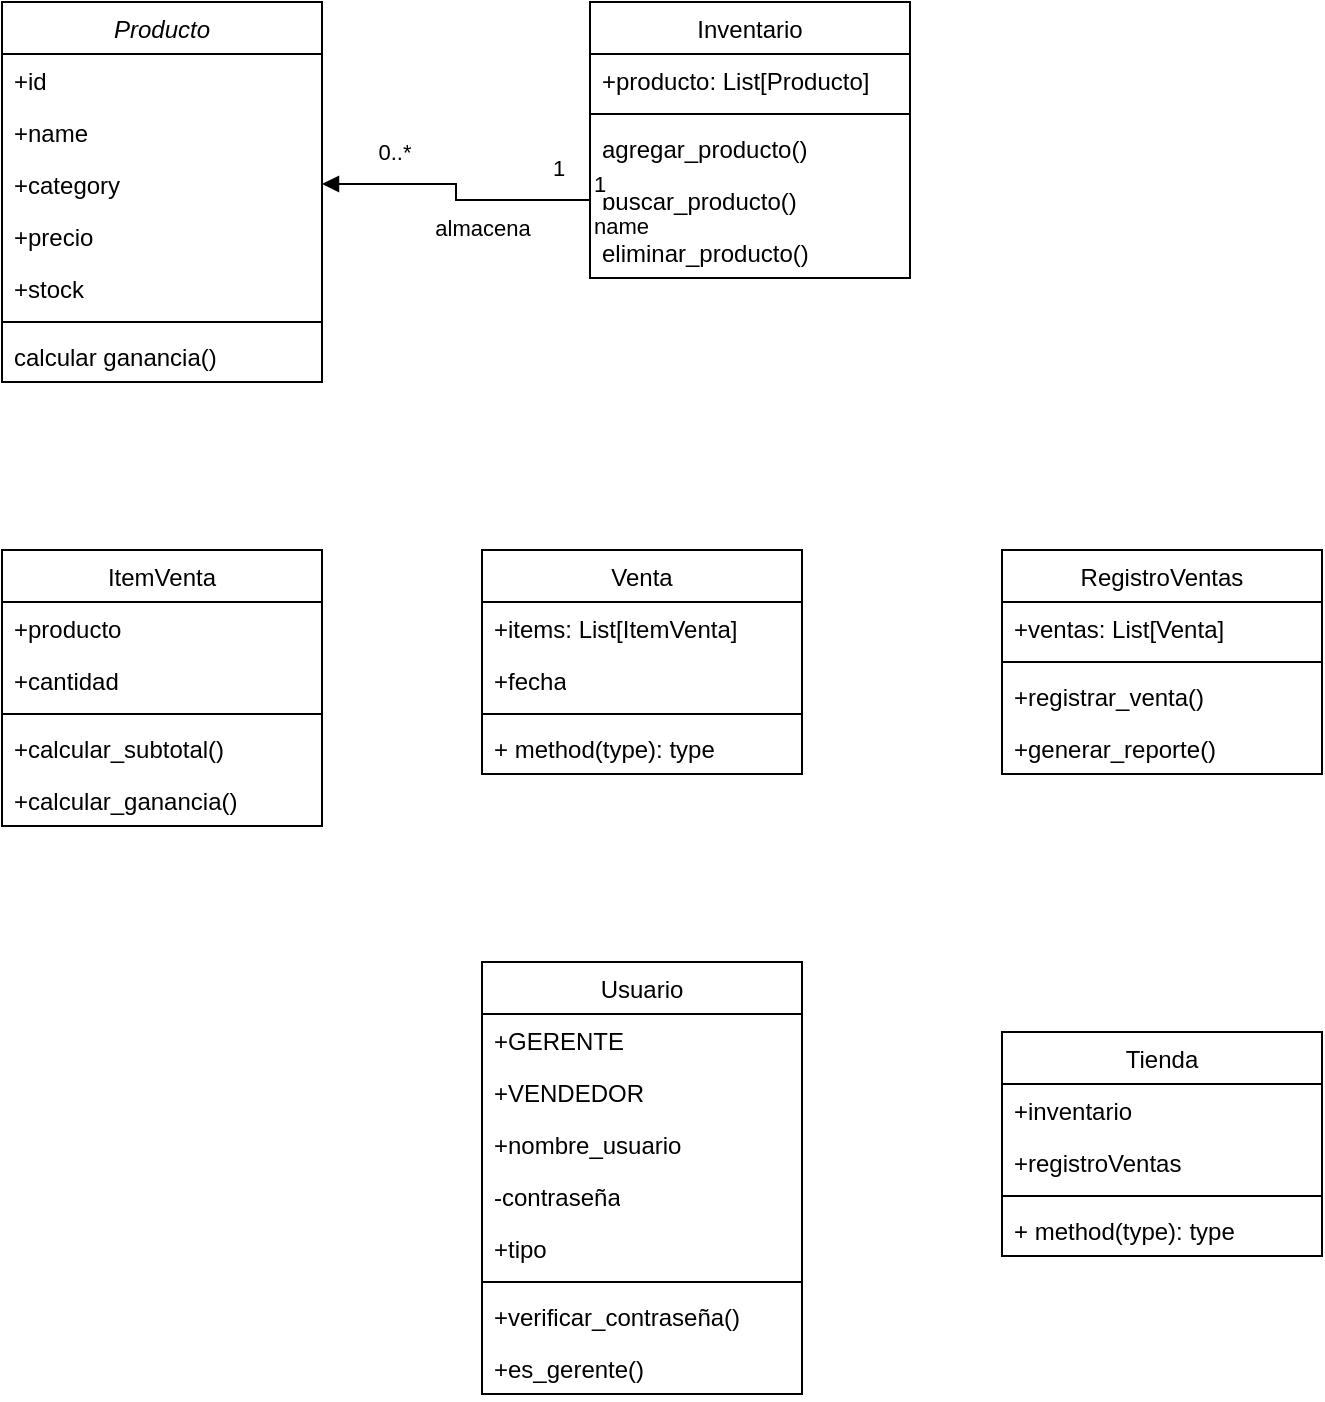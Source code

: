 <mxfile version="26.1.1">
  <diagram id="C5RBs43oDa-KdzZeNtuy" name="Page-1">
    <mxGraphModel dx="1290" dy="529" grid="1" gridSize="10" guides="1" tooltips="1" connect="1" arrows="1" fold="1" page="1" pageScale="1" pageWidth="827" pageHeight="1169" math="0" shadow="0">
      <root>
        <mxCell id="WIyWlLk6GJQsqaUBKTNV-0" />
        <mxCell id="WIyWlLk6GJQsqaUBKTNV-1" parent="WIyWlLk6GJQsqaUBKTNV-0" />
        <mxCell id="zkfFHV4jXpPFQw0GAbJ--0" value="Producto" style="swimlane;fontStyle=2;align=center;verticalAlign=top;childLayout=stackLayout;horizontal=1;startSize=26;horizontalStack=0;resizeParent=1;resizeLast=0;collapsible=1;marginBottom=0;rounded=0;shadow=0;strokeWidth=1;" parent="WIyWlLk6GJQsqaUBKTNV-1" vertex="1">
          <mxGeometry x="40" y="70" width="160" height="190" as="geometry">
            <mxRectangle x="230" y="140" width="160" height="26" as="alternateBounds" />
          </mxGeometry>
        </mxCell>
        <mxCell id="zkfFHV4jXpPFQw0GAbJ--1" value="+id" style="text;align=left;verticalAlign=top;spacingLeft=4;spacingRight=4;overflow=hidden;rotatable=0;points=[[0,0.5],[1,0.5]];portConstraint=eastwest;" parent="zkfFHV4jXpPFQw0GAbJ--0" vertex="1">
          <mxGeometry y="26" width="160" height="26" as="geometry" />
        </mxCell>
        <mxCell id="V5QL2VOQEloxnSJjcqb3-1" value="+name" style="text;align=left;verticalAlign=top;spacingLeft=4;spacingRight=4;overflow=hidden;rotatable=0;points=[[0,0.5],[1,0.5]];portConstraint=eastwest;" vertex="1" parent="zkfFHV4jXpPFQw0GAbJ--0">
          <mxGeometry y="52" width="160" height="26" as="geometry" />
        </mxCell>
        <mxCell id="zkfFHV4jXpPFQw0GAbJ--2" value="+category" style="text;align=left;verticalAlign=top;spacingLeft=4;spacingRight=4;overflow=hidden;rotatable=0;points=[[0,0.5],[1,0.5]];portConstraint=eastwest;rounded=0;shadow=0;html=0;" parent="zkfFHV4jXpPFQw0GAbJ--0" vertex="1">
          <mxGeometry y="78" width="160" height="26" as="geometry" />
        </mxCell>
        <mxCell id="zkfFHV4jXpPFQw0GAbJ--3" value="+precio" style="text;align=left;verticalAlign=top;spacingLeft=4;spacingRight=4;overflow=hidden;rotatable=0;points=[[0,0.5],[1,0.5]];portConstraint=eastwest;rounded=0;shadow=0;html=0;" parent="zkfFHV4jXpPFQw0GAbJ--0" vertex="1">
          <mxGeometry y="104" width="160" height="26" as="geometry" />
        </mxCell>
        <mxCell id="V5QL2VOQEloxnSJjcqb3-2" value="+stock" style="text;align=left;verticalAlign=top;spacingLeft=4;spacingRight=4;overflow=hidden;rotatable=0;points=[[0,0.5],[1,0.5]];portConstraint=eastwest;rounded=0;shadow=0;html=0;" vertex="1" parent="zkfFHV4jXpPFQw0GAbJ--0">
          <mxGeometry y="130" width="160" height="26" as="geometry" />
        </mxCell>
        <mxCell id="zkfFHV4jXpPFQw0GAbJ--4" value="" style="line;html=1;strokeWidth=1;align=left;verticalAlign=middle;spacingTop=-1;spacingLeft=3;spacingRight=3;rotatable=0;labelPosition=right;points=[];portConstraint=eastwest;" parent="zkfFHV4jXpPFQw0GAbJ--0" vertex="1">
          <mxGeometry y="156" width="160" height="8" as="geometry" />
        </mxCell>
        <mxCell id="zkfFHV4jXpPFQw0GAbJ--5" value="calcular ganancia()" style="text;align=left;verticalAlign=top;spacingLeft=4;spacingRight=4;overflow=hidden;rotatable=0;points=[[0,0.5],[1,0.5]];portConstraint=eastwest;" parent="zkfFHV4jXpPFQw0GAbJ--0" vertex="1">
          <mxGeometry y="164" width="160" height="26" as="geometry" />
        </mxCell>
        <mxCell id="V5QL2VOQEloxnSJjcqb3-3" value="&lt;span style=&quot;font-weight: 400;&quot;&gt;Inventario&lt;/span&gt;" style="swimlane;fontStyle=1;align=center;verticalAlign=top;childLayout=stackLayout;horizontal=1;startSize=26;horizontalStack=0;resizeParent=1;resizeParentMax=0;resizeLast=0;collapsible=1;marginBottom=0;whiteSpace=wrap;html=1;" vertex="1" parent="WIyWlLk6GJQsqaUBKTNV-1">
          <mxGeometry x="334" y="70" width="160" height="138" as="geometry" />
        </mxCell>
        <mxCell id="V5QL2VOQEloxnSJjcqb3-4" value="+producto: List[Producto]" style="text;strokeColor=none;fillColor=none;align=left;verticalAlign=top;spacingLeft=4;spacingRight=4;overflow=hidden;rotatable=0;points=[[0,0.5],[1,0.5]];portConstraint=eastwest;whiteSpace=wrap;html=1;" vertex="1" parent="V5QL2VOQEloxnSJjcqb3-3">
          <mxGeometry y="26" width="160" height="26" as="geometry" />
        </mxCell>
        <mxCell id="V5QL2VOQEloxnSJjcqb3-5" value="" style="line;strokeWidth=1;fillColor=none;align=left;verticalAlign=middle;spacingTop=-1;spacingLeft=3;spacingRight=3;rotatable=0;labelPosition=right;points=[];portConstraint=eastwest;strokeColor=inherit;" vertex="1" parent="V5QL2VOQEloxnSJjcqb3-3">
          <mxGeometry y="52" width="160" height="8" as="geometry" />
        </mxCell>
        <mxCell id="V5QL2VOQEloxnSJjcqb3-6" value="agregar_producto()" style="text;strokeColor=none;fillColor=none;align=left;verticalAlign=top;spacingLeft=4;spacingRight=4;overflow=hidden;rotatable=0;points=[[0,0.5],[1,0.5]];portConstraint=eastwest;whiteSpace=wrap;html=1;" vertex="1" parent="V5QL2VOQEloxnSJjcqb3-3">
          <mxGeometry y="60" width="160" height="26" as="geometry" />
        </mxCell>
        <mxCell id="V5QL2VOQEloxnSJjcqb3-7" value="buscar_producto()" style="text;strokeColor=none;fillColor=none;align=left;verticalAlign=top;spacingLeft=4;spacingRight=4;overflow=hidden;rotatable=0;points=[[0,0.5],[1,0.5]];portConstraint=eastwest;whiteSpace=wrap;html=1;" vertex="1" parent="V5QL2VOQEloxnSJjcqb3-3">
          <mxGeometry y="86" width="160" height="26" as="geometry" />
        </mxCell>
        <mxCell id="V5QL2VOQEloxnSJjcqb3-8" value="eliminar_producto()" style="text;strokeColor=none;fillColor=none;align=left;verticalAlign=top;spacingLeft=4;spacingRight=4;overflow=hidden;rotatable=0;points=[[0,0.5],[1,0.5]];portConstraint=eastwest;whiteSpace=wrap;html=1;" vertex="1" parent="V5QL2VOQEloxnSJjcqb3-3">
          <mxGeometry y="112" width="160" height="26" as="geometry" />
        </mxCell>
        <mxCell id="V5QL2VOQEloxnSJjcqb3-9" value="name" style="endArrow=block;endFill=1;html=1;edgeStyle=orthogonalEdgeStyle;align=left;verticalAlign=top;rounded=0;exitX=0;exitY=0.5;exitDx=0;exitDy=0;entryX=1;entryY=0.5;entryDx=0;entryDy=0;" edge="1" parent="WIyWlLk6GJQsqaUBKTNV-1" source="V5QL2VOQEloxnSJjcqb3-7" target="zkfFHV4jXpPFQw0GAbJ--2">
          <mxGeometry x="-1" relative="1" as="geometry">
            <mxPoint x="480" y="196" as="sourcePoint" />
            <mxPoint x="380" y="196" as="targetPoint" />
          </mxGeometry>
        </mxCell>
        <mxCell id="V5QL2VOQEloxnSJjcqb3-10" value="1" style="edgeLabel;resizable=0;html=1;align=left;verticalAlign=bottom;" connectable="0" vertex="1" parent="V5QL2VOQEloxnSJjcqb3-9">
          <mxGeometry x="-1" relative="1" as="geometry" />
        </mxCell>
        <mxCell id="V5QL2VOQEloxnSJjcqb3-11" value="almacena" style="edgeLabel;html=1;align=center;verticalAlign=middle;resizable=0;points=[];" vertex="1" connectable="0" parent="V5QL2VOQEloxnSJjcqb3-9">
          <mxGeometry x="-0.232" y="-3" relative="1" as="geometry">
            <mxPoint y="17" as="offset" />
          </mxGeometry>
        </mxCell>
        <mxCell id="V5QL2VOQEloxnSJjcqb3-12" value="0..*" style="edgeLabel;html=1;align=center;verticalAlign=middle;resizable=0;points=[];" vertex="1" connectable="0" parent="V5QL2VOQEloxnSJjcqb3-9">
          <mxGeometry x="0.248" y="-4" relative="1" as="geometry">
            <mxPoint x="-18" y="-12" as="offset" />
          </mxGeometry>
        </mxCell>
        <mxCell id="V5QL2VOQEloxnSJjcqb3-13" value="1" style="edgeLabel;html=1;align=center;verticalAlign=middle;resizable=0;points=[];" vertex="1" connectable="0" parent="V5QL2VOQEloxnSJjcqb3-9">
          <mxGeometry x="-0.712" y="-1" relative="1" as="geometry">
            <mxPoint x="4" y="-15" as="offset" />
          </mxGeometry>
        </mxCell>
        <mxCell id="V5QL2VOQEloxnSJjcqb3-14" value="&lt;span style=&quot;font-weight: normal;&quot;&gt;ItemVenta&lt;/span&gt;" style="swimlane;fontStyle=1;align=center;verticalAlign=top;childLayout=stackLayout;horizontal=1;startSize=26;horizontalStack=0;resizeParent=1;resizeParentMax=0;resizeLast=0;collapsible=1;marginBottom=0;whiteSpace=wrap;html=1;" vertex="1" parent="WIyWlLk6GJQsqaUBKTNV-1">
          <mxGeometry x="40" y="344" width="160" height="138" as="geometry" />
        </mxCell>
        <mxCell id="V5QL2VOQEloxnSJjcqb3-15" value="+producto" style="text;strokeColor=none;fillColor=none;align=left;verticalAlign=top;spacingLeft=4;spacingRight=4;overflow=hidden;rotatable=0;points=[[0,0.5],[1,0.5]];portConstraint=eastwest;whiteSpace=wrap;html=1;" vertex="1" parent="V5QL2VOQEloxnSJjcqb3-14">
          <mxGeometry y="26" width="160" height="26" as="geometry" />
        </mxCell>
        <mxCell id="V5QL2VOQEloxnSJjcqb3-18" value="+cantidad" style="text;strokeColor=none;fillColor=none;align=left;verticalAlign=top;spacingLeft=4;spacingRight=4;overflow=hidden;rotatable=0;points=[[0,0.5],[1,0.5]];portConstraint=eastwest;whiteSpace=wrap;html=1;" vertex="1" parent="V5QL2VOQEloxnSJjcqb3-14">
          <mxGeometry y="52" width="160" height="26" as="geometry" />
        </mxCell>
        <mxCell id="V5QL2VOQEloxnSJjcqb3-16" value="" style="line;strokeWidth=1;fillColor=none;align=left;verticalAlign=middle;spacingTop=-1;spacingLeft=3;spacingRight=3;rotatable=0;labelPosition=right;points=[];portConstraint=eastwest;strokeColor=inherit;" vertex="1" parent="V5QL2VOQEloxnSJjcqb3-14">
          <mxGeometry y="78" width="160" height="8" as="geometry" />
        </mxCell>
        <mxCell id="V5QL2VOQEloxnSJjcqb3-17" value="+calcular_subtotal()" style="text;strokeColor=none;fillColor=none;align=left;verticalAlign=top;spacingLeft=4;spacingRight=4;overflow=hidden;rotatable=0;points=[[0,0.5],[1,0.5]];portConstraint=eastwest;whiteSpace=wrap;html=1;" vertex="1" parent="V5QL2VOQEloxnSJjcqb3-14">
          <mxGeometry y="86" width="160" height="26" as="geometry" />
        </mxCell>
        <mxCell id="V5QL2VOQEloxnSJjcqb3-19" value="+calcular_ganancia()" style="text;strokeColor=none;fillColor=none;align=left;verticalAlign=top;spacingLeft=4;spacingRight=4;overflow=hidden;rotatable=0;points=[[0,0.5],[1,0.5]];portConstraint=eastwest;whiteSpace=wrap;html=1;" vertex="1" parent="V5QL2VOQEloxnSJjcqb3-14">
          <mxGeometry y="112" width="160" height="26" as="geometry" />
        </mxCell>
        <mxCell id="V5QL2VOQEloxnSJjcqb3-20" value="&lt;span style=&quot;font-weight: normal;&quot;&gt;Venta&lt;/span&gt;" style="swimlane;fontStyle=1;align=center;verticalAlign=top;childLayout=stackLayout;horizontal=1;startSize=26;horizontalStack=0;resizeParent=1;resizeParentMax=0;resizeLast=0;collapsible=1;marginBottom=0;whiteSpace=wrap;html=1;" vertex="1" parent="WIyWlLk6GJQsqaUBKTNV-1">
          <mxGeometry x="280" y="344" width="160" height="112" as="geometry" />
        </mxCell>
        <mxCell id="V5QL2VOQEloxnSJjcqb3-21" value="+items: List[ItemVenta]" style="text;strokeColor=none;fillColor=none;align=left;verticalAlign=top;spacingLeft=4;spacingRight=4;overflow=hidden;rotatable=0;points=[[0,0.5],[1,0.5]];portConstraint=eastwest;whiteSpace=wrap;html=1;" vertex="1" parent="V5QL2VOQEloxnSJjcqb3-20">
          <mxGeometry y="26" width="160" height="26" as="geometry" />
        </mxCell>
        <mxCell id="V5QL2VOQEloxnSJjcqb3-24" value="+fecha" style="text;strokeColor=none;fillColor=none;align=left;verticalAlign=top;spacingLeft=4;spacingRight=4;overflow=hidden;rotatable=0;points=[[0,0.5],[1,0.5]];portConstraint=eastwest;whiteSpace=wrap;html=1;" vertex="1" parent="V5QL2VOQEloxnSJjcqb3-20">
          <mxGeometry y="52" width="160" height="26" as="geometry" />
        </mxCell>
        <mxCell id="V5QL2VOQEloxnSJjcqb3-22" value="" style="line;strokeWidth=1;fillColor=none;align=left;verticalAlign=middle;spacingTop=-1;spacingLeft=3;spacingRight=3;rotatable=0;labelPosition=right;points=[];portConstraint=eastwest;strokeColor=inherit;" vertex="1" parent="V5QL2VOQEloxnSJjcqb3-20">
          <mxGeometry y="78" width="160" height="8" as="geometry" />
        </mxCell>
        <mxCell id="V5QL2VOQEloxnSJjcqb3-23" value="+ method(type): type" style="text;strokeColor=none;fillColor=none;align=left;verticalAlign=top;spacingLeft=4;spacingRight=4;overflow=hidden;rotatable=0;points=[[0,0.5],[1,0.5]];portConstraint=eastwest;whiteSpace=wrap;html=1;" vertex="1" parent="V5QL2VOQEloxnSJjcqb3-20">
          <mxGeometry y="86" width="160" height="26" as="geometry" />
        </mxCell>
        <mxCell id="V5QL2VOQEloxnSJjcqb3-25" value="&lt;span style=&quot;font-weight: normal;&quot;&gt;RegistroVentas&lt;/span&gt;" style="swimlane;fontStyle=1;align=center;verticalAlign=top;childLayout=stackLayout;horizontal=1;startSize=26;horizontalStack=0;resizeParent=1;resizeParentMax=0;resizeLast=0;collapsible=1;marginBottom=0;whiteSpace=wrap;html=1;" vertex="1" parent="WIyWlLk6GJQsqaUBKTNV-1">
          <mxGeometry x="540" y="344" width="160" height="112" as="geometry" />
        </mxCell>
        <mxCell id="V5QL2VOQEloxnSJjcqb3-26" value="+ventas: List[Venta]" style="text;strokeColor=none;fillColor=none;align=left;verticalAlign=top;spacingLeft=4;spacingRight=4;overflow=hidden;rotatable=0;points=[[0,0.5],[1,0.5]];portConstraint=eastwest;whiteSpace=wrap;html=1;" vertex="1" parent="V5QL2VOQEloxnSJjcqb3-25">
          <mxGeometry y="26" width="160" height="26" as="geometry" />
        </mxCell>
        <mxCell id="V5QL2VOQEloxnSJjcqb3-27" value="" style="line;strokeWidth=1;fillColor=none;align=left;verticalAlign=middle;spacingTop=-1;spacingLeft=3;spacingRight=3;rotatable=0;labelPosition=right;points=[];portConstraint=eastwest;strokeColor=inherit;" vertex="1" parent="V5QL2VOQEloxnSJjcqb3-25">
          <mxGeometry y="52" width="160" height="8" as="geometry" />
        </mxCell>
        <mxCell id="V5QL2VOQEloxnSJjcqb3-28" value="+registrar_venta()" style="text;strokeColor=none;fillColor=none;align=left;verticalAlign=top;spacingLeft=4;spacingRight=4;overflow=hidden;rotatable=0;points=[[0,0.5],[1,0.5]];portConstraint=eastwest;whiteSpace=wrap;html=1;" vertex="1" parent="V5QL2VOQEloxnSJjcqb3-25">
          <mxGeometry y="60" width="160" height="26" as="geometry" />
        </mxCell>
        <mxCell id="V5QL2VOQEloxnSJjcqb3-29" value="+generar_reporte()" style="text;strokeColor=none;fillColor=none;align=left;verticalAlign=top;spacingLeft=4;spacingRight=4;overflow=hidden;rotatable=0;points=[[0,0.5],[1,0.5]];portConstraint=eastwest;whiteSpace=wrap;html=1;" vertex="1" parent="V5QL2VOQEloxnSJjcqb3-25">
          <mxGeometry y="86" width="160" height="26" as="geometry" />
        </mxCell>
        <mxCell id="V5QL2VOQEloxnSJjcqb3-30" value="&lt;span style=&quot;font-weight: normal;&quot;&gt;Usuario&lt;/span&gt;" style="swimlane;fontStyle=1;align=center;verticalAlign=top;childLayout=stackLayout;horizontal=1;startSize=26;horizontalStack=0;resizeParent=1;resizeParentMax=0;resizeLast=0;collapsible=1;marginBottom=0;whiteSpace=wrap;html=1;" vertex="1" parent="WIyWlLk6GJQsqaUBKTNV-1">
          <mxGeometry x="280" y="550" width="160" height="216" as="geometry" />
        </mxCell>
        <mxCell id="V5QL2VOQEloxnSJjcqb3-31" value="+GERENTE" style="text;strokeColor=none;fillColor=none;align=left;verticalAlign=top;spacingLeft=4;spacingRight=4;overflow=hidden;rotatable=0;points=[[0,0.5],[1,0.5]];portConstraint=eastwest;whiteSpace=wrap;html=1;" vertex="1" parent="V5QL2VOQEloxnSJjcqb3-30">
          <mxGeometry y="26" width="160" height="26" as="geometry" />
        </mxCell>
        <mxCell id="V5QL2VOQEloxnSJjcqb3-34" value="+VENDEDOR" style="text;strokeColor=none;fillColor=none;align=left;verticalAlign=top;spacingLeft=4;spacingRight=4;overflow=hidden;rotatable=0;points=[[0,0.5],[1,0.5]];portConstraint=eastwest;whiteSpace=wrap;html=1;" vertex="1" parent="V5QL2VOQEloxnSJjcqb3-30">
          <mxGeometry y="52" width="160" height="26" as="geometry" />
        </mxCell>
        <mxCell id="V5QL2VOQEloxnSJjcqb3-35" value="+nombre_usuario" style="text;strokeColor=none;fillColor=none;align=left;verticalAlign=top;spacingLeft=4;spacingRight=4;overflow=hidden;rotatable=0;points=[[0,0.5],[1,0.5]];portConstraint=eastwest;whiteSpace=wrap;html=1;" vertex="1" parent="V5QL2VOQEloxnSJjcqb3-30">
          <mxGeometry y="78" width="160" height="26" as="geometry" />
        </mxCell>
        <mxCell id="V5QL2VOQEloxnSJjcqb3-36" value="-contraseña" style="text;strokeColor=none;fillColor=none;align=left;verticalAlign=top;spacingLeft=4;spacingRight=4;overflow=hidden;rotatable=0;points=[[0,0.5],[1,0.5]];portConstraint=eastwest;whiteSpace=wrap;html=1;" vertex="1" parent="V5QL2VOQEloxnSJjcqb3-30">
          <mxGeometry y="104" width="160" height="26" as="geometry" />
        </mxCell>
        <mxCell id="V5QL2VOQEloxnSJjcqb3-37" value="+tipo" style="text;strokeColor=none;fillColor=none;align=left;verticalAlign=top;spacingLeft=4;spacingRight=4;overflow=hidden;rotatable=0;points=[[0,0.5],[1,0.5]];portConstraint=eastwest;whiteSpace=wrap;html=1;" vertex="1" parent="V5QL2VOQEloxnSJjcqb3-30">
          <mxGeometry y="130" width="160" height="26" as="geometry" />
        </mxCell>
        <mxCell id="V5QL2VOQEloxnSJjcqb3-32" value="" style="line;strokeWidth=1;fillColor=none;align=left;verticalAlign=middle;spacingTop=-1;spacingLeft=3;spacingRight=3;rotatable=0;labelPosition=right;points=[];portConstraint=eastwest;strokeColor=inherit;" vertex="1" parent="V5QL2VOQEloxnSJjcqb3-30">
          <mxGeometry y="156" width="160" height="8" as="geometry" />
        </mxCell>
        <mxCell id="V5QL2VOQEloxnSJjcqb3-33" value="+verificar_contraseña()" style="text;strokeColor=none;fillColor=none;align=left;verticalAlign=top;spacingLeft=4;spacingRight=4;overflow=hidden;rotatable=0;points=[[0,0.5],[1,0.5]];portConstraint=eastwest;whiteSpace=wrap;html=1;" vertex="1" parent="V5QL2VOQEloxnSJjcqb3-30">
          <mxGeometry y="164" width="160" height="26" as="geometry" />
        </mxCell>
        <mxCell id="V5QL2VOQEloxnSJjcqb3-38" value="+es_gerente()" style="text;strokeColor=none;fillColor=none;align=left;verticalAlign=top;spacingLeft=4;spacingRight=4;overflow=hidden;rotatable=0;points=[[0,0.5],[1,0.5]];portConstraint=eastwest;whiteSpace=wrap;html=1;" vertex="1" parent="V5QL2VOQEloxnSJjcqb3-30">
          <mxGeometry y="190" width="160" height="26" as="geometry" />
        </mxCell>
        <mxCell id="V5QL2VOQEloxnSJjcqb3-41" value="&lt;span style=&quot;font-weight: normal;&quot;&gt;Tienda&lt;/span&gt;" style="swimlane;fontStyle=1;align=center;verticalAlign=top;childLayout=stackLayout;horizontal=1;startSize=26;horizontalStack=0;resizeParent=1;resizeParentMax=0;resizeLast=0;collapsible=1;marginBottom=0;whiteSpace=wrap;html=1;" vertex="1" parent="WIyWlLk6GJQsqaUBKTNV-1">
          <mxGeometry x="540" y="585" width="160" height="112" as="geometry" />
        </mxCell>
        <mxCell id="V5QL2VOQEloxnSJjcqb3-42" value="+inventario" style="text;strokeColor=none;fillColor=none;align=left;verticalAlign=top;spacingLeft=4;spacingRight=4;overflow=hidden;rotatable=0;points=[[0,0.5],[1,0.5]];portConstraint=eastwest;whiteSpace=wrap;html=1;" vertex="1" parent="V5QL2VOQEloxnSJjcqb3-41">
          <mxGeometry y="26" width="160" height="26" as="geometry" />
        </mxCell>
        <mxCell id="V5QL2VOQEloxnSJjcqb3-45" value="+registroVentas" style="text;strokeColor=none;fillColor=none;align=left;verticalAlign=top;spacingLeft=4;spacingRight=4;overflow=hidden;rotatable=0;points=[[0,0.5],[1,0.5]];portConstraint=eastwest;whiteSpace=wrap;html=1;" vertex="1" parent="V5QL2VOQEloxnSJjcqb3-41">
          <mxGeometry y="52" width="160" height="26" as="geometry" />
        </mxCell>
        <mxCell id="V5QL2VOQEloxnSJjcqb3-43" value="" style="line;strokeWidth=1;fillColor=none;align=left;verticalAlign=middle;spacingTop=-1;spacingLeft=3;spacingRight=3;rotatable=0;labelPosition=right;points=[];portConstraint=eastwest;strokeColor=inherit;" vertex="1" parent="V5QL2VOQEloxnSJjcqb3-41">
          <mxGeometry y="78" width="160" height="8" as="geometry" />
        </mxCell>
        <mxCell id="V5QL2VOQEloxnSJjcqb3-44" value="+ method(type): type" style="text;strokeColor=none;fillColor=none;align=left;verticalAlign=top;spacingLeft=4;spacingRight=4;overflow=hidden;rotatable=0;points=[[0,0.5],[1,0.5]];portConstraint=eastwest;whiteSpace=wrap;html=1;" vertex="1" parent="V5QL2VOQEloxnSJjcqb3-41">
          <mxGeometry y="86" width="160" height="26" as="geometry" />
        </mxCell>
      </root>
    </mxGraphModel>
  </diagram>
</mxfile>
